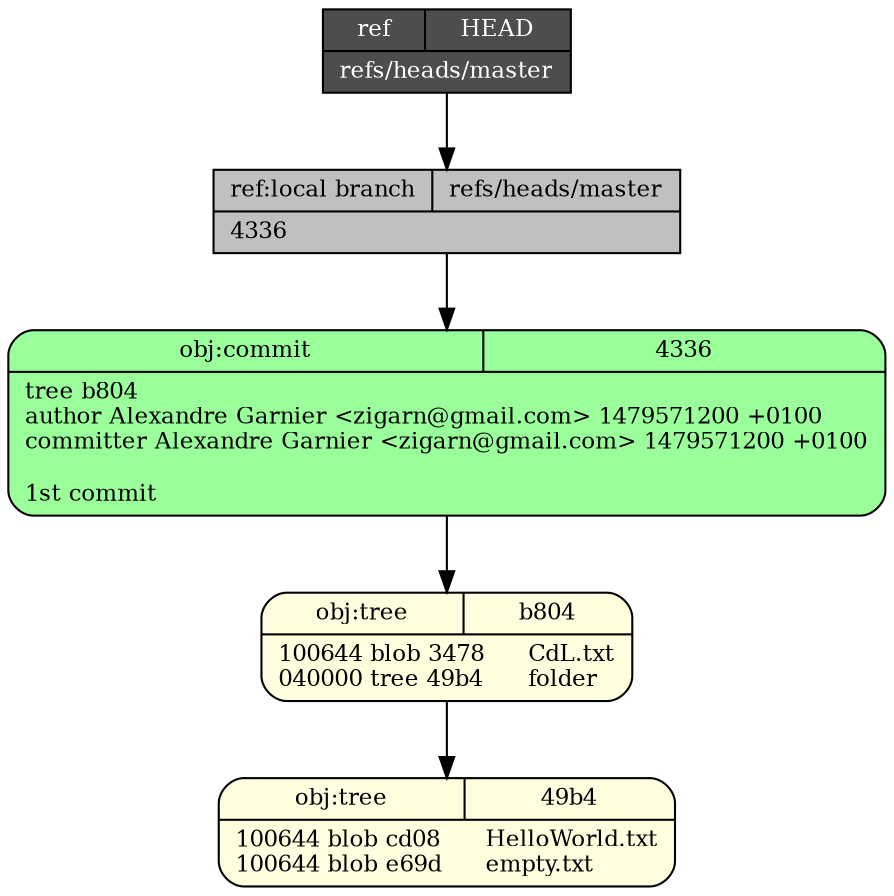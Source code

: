 digraph structs {
  node [shape=record,fontsize=11];
  rankdir="TB";
  _4336 [fillcolor="palegreen1", style="filled,rounded", label="{{obj:commit|4336}|tree\ b804\lauthor\ Alexandre\ Garnier\ \<zigarn\@gmail\.com\>\ 1479571200\ \+0100\lcommitter\ Alexandre\ Garnier\ \<zigarn\@gmail\.com\>\ 1479571200\ \+0100\l\l1st\ commit\l}"]
  _4336 -> _b804
  _b804 [fillcolor="lightyellow", style="filled,rounded", label="{{obj:tree|b804}|100644\ blob\ 3478\	CdL\.txt\l040000\ tree\ 49b4\	folder\l}"]
  _b804 -> _49b4
  _49b4 [fillcolor="lightyellow", style="filled,rounded", label="{{obj:tree|49b4}|100644\ blob\ cd08\	HelloWorld\.txt\l100644\ blob\ e69d\	empty\.txt\l}"]
  _refs___heads___master [style=filled, fillcolor=gray,  label="{{ref:local branch|refs\/heads\/master}|4336\l}"]
  _refs___heads___master -> _4336
  _HEAD [style=filled, fillcolor=gray30, fontcolor=white,  label="{{ref|HEAD}|refs\/heads\/master\l}"]
  _HEAD -> _refs___heads___master
}
